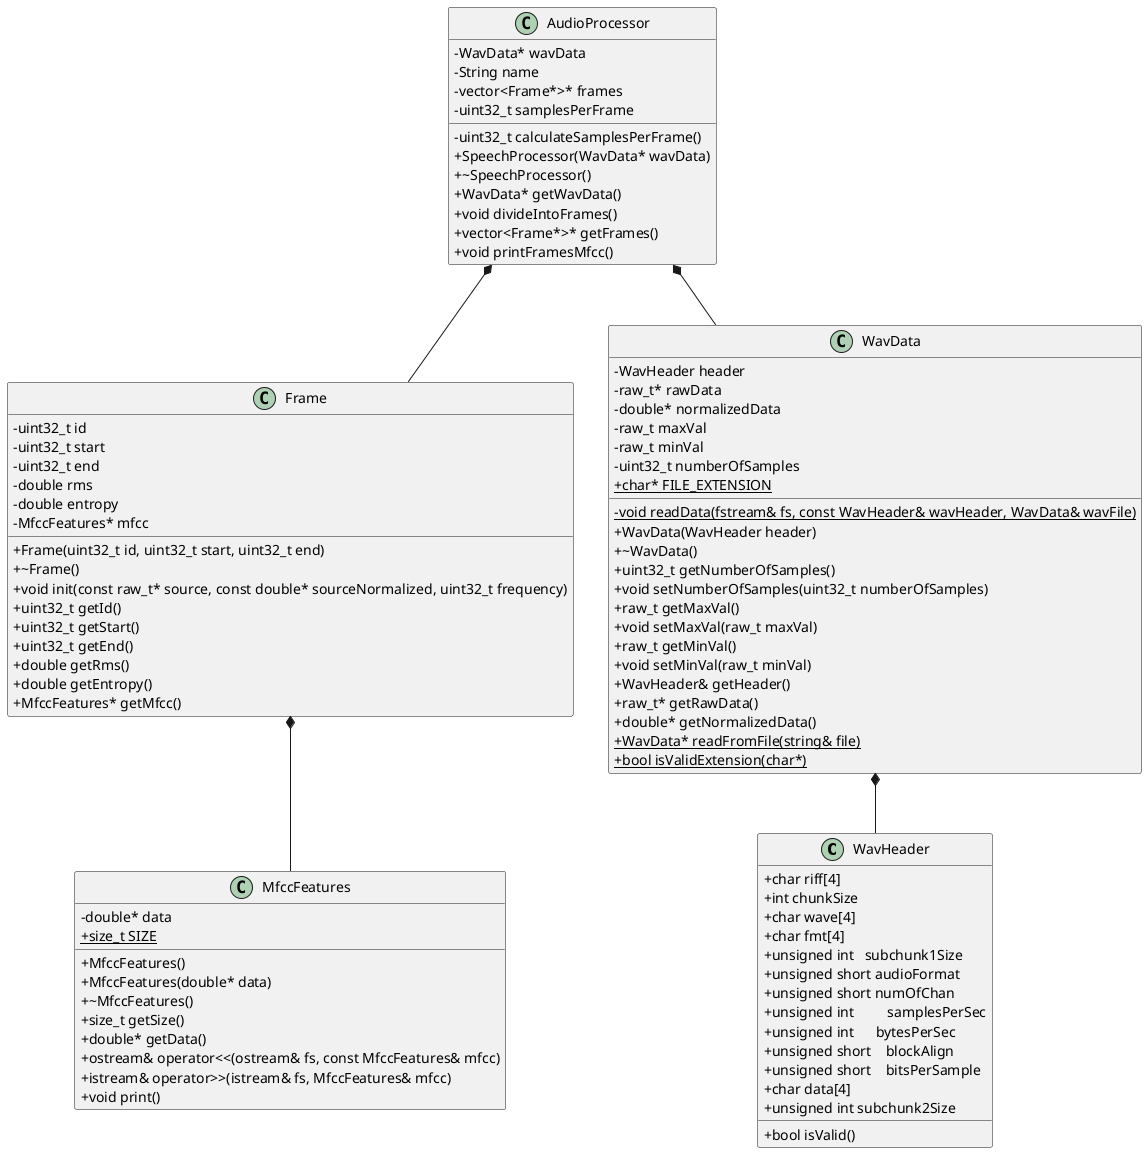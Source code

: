 @startuml

skinparam classAttributeIconSize 0

class WavHeader {
+char riff[4]
+int chunkSize
+char wave[4]
+char fmt[4]
+unsigned int   subchunk1Size
+unsigned short audioFormat
+unsigned short numOfChan
+unsigned int	  samplesPerSec
+unsigned int      bytesPerSec
+unsigned short    blockAlign
+unsigned short    bitsPerSample
+char data[4]
+unsigned int subchunk2Size
+bool isValid()
}

class WavData {
-WavHeader header
-raw_t* rawData
-double* normalizedData
-raw_t maxVal
-raw_t minVal
-uint32_t numberOfSamples
+{static} char* FILE_EXTENSION
-{static} void readData(fstream& fs, const WavHeader& wavHeader, WavData& wavFile)
+WavData(WavHeader header)
+~WavData()
+uint32_t getNumberOfSamples()
+void setNumberOfSamples(uint32_t numberOfSamples)
+raw_t getMaxVal()
+void setMaxVal(raw_t maxVal)
+raw_t getMinVal()
+void setMinVal(raw_t minVal)
+WavHeader& getHeader()
+raw_t* getRawData()
+double* getNormalizedData()
+{static} WavData* readFromFile(string& file)
+{static} bool isValidExtension(char*)
}

WavHeader -up-* WavData

class Frame {
-uint32_t id
-uint32_t start
-uint32_t end
-double rms
-double entropy
-MfccFeatures* mfcc
+Frame(uint32_t id, uint32_t start, uint32_t end)
+~Frame()
+void init(const raw_t* source, const double* sourceNormalized, uint32_t frequency)
+uint32_t getId()
+uint32_t getStart()
+uint32_t getEnd()
+double getRms()
+double getEntropy()
+MfccFeatures* getMfcc()
}

class MfccFeatures {
-double* data
+{static} size_t SIZE
+MfccFeatures()
+MfccFeatures(double* data)
+~MfccFeatures()
+size_t getSize()
+double* getData()
+ostream& operator<<(ostream& fs, const MfccFeatures& mfcc)
+istream& operator>>(istream& fs, MfccFeatures& mfcc)
+void print()
}

MfccFeatures -up-* Frame

class AudioProcessor {
-WavData* wavData
-String name
-vector<Frame*>* frames
-uint32_t samplesPerFrame
-uint32_t calculateSamplesPerFrame()
+SpeechProcessor(WavData* wavData)
+~SpeechProcessor()
+WavData* getWavData()
+void divideIntoFrames()
+vector<Frame*>* getFrames()
+void printFramesMfcc()
}

WavData -up-* AudioProcessor
Frame -up-* AudioProcessor

@enduml